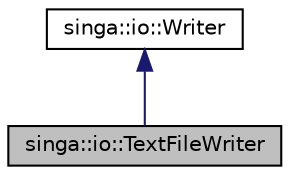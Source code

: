 digraph "singa::io::TextFileWriter"
{
  edge [fontname="Helvetica",fontsize="10",labelfontname="Helvetica",labelfontsize="10"];
  node [fontname="Helvetica",fontsize="10",shape=record];
  Node2 [label="singa::io::TextFileWriter",height=0.2,width=0.4,color="black", fillcolor="grey75", style="filled", fontcolor="black"];
  Node3 -> Node2 [dir="back",color="midnightblue",fontsize="10",style="solid",fontname="Helvetica"];
  Node3 [label="singa::io::Writer",height=0.2,width=0.4,color="black", fillcolor="white", style="filled",URL="$classsinga_1_1io_1_1Writer.html",tooltip="General Writer that provides functions for writing tuples. "];
}
